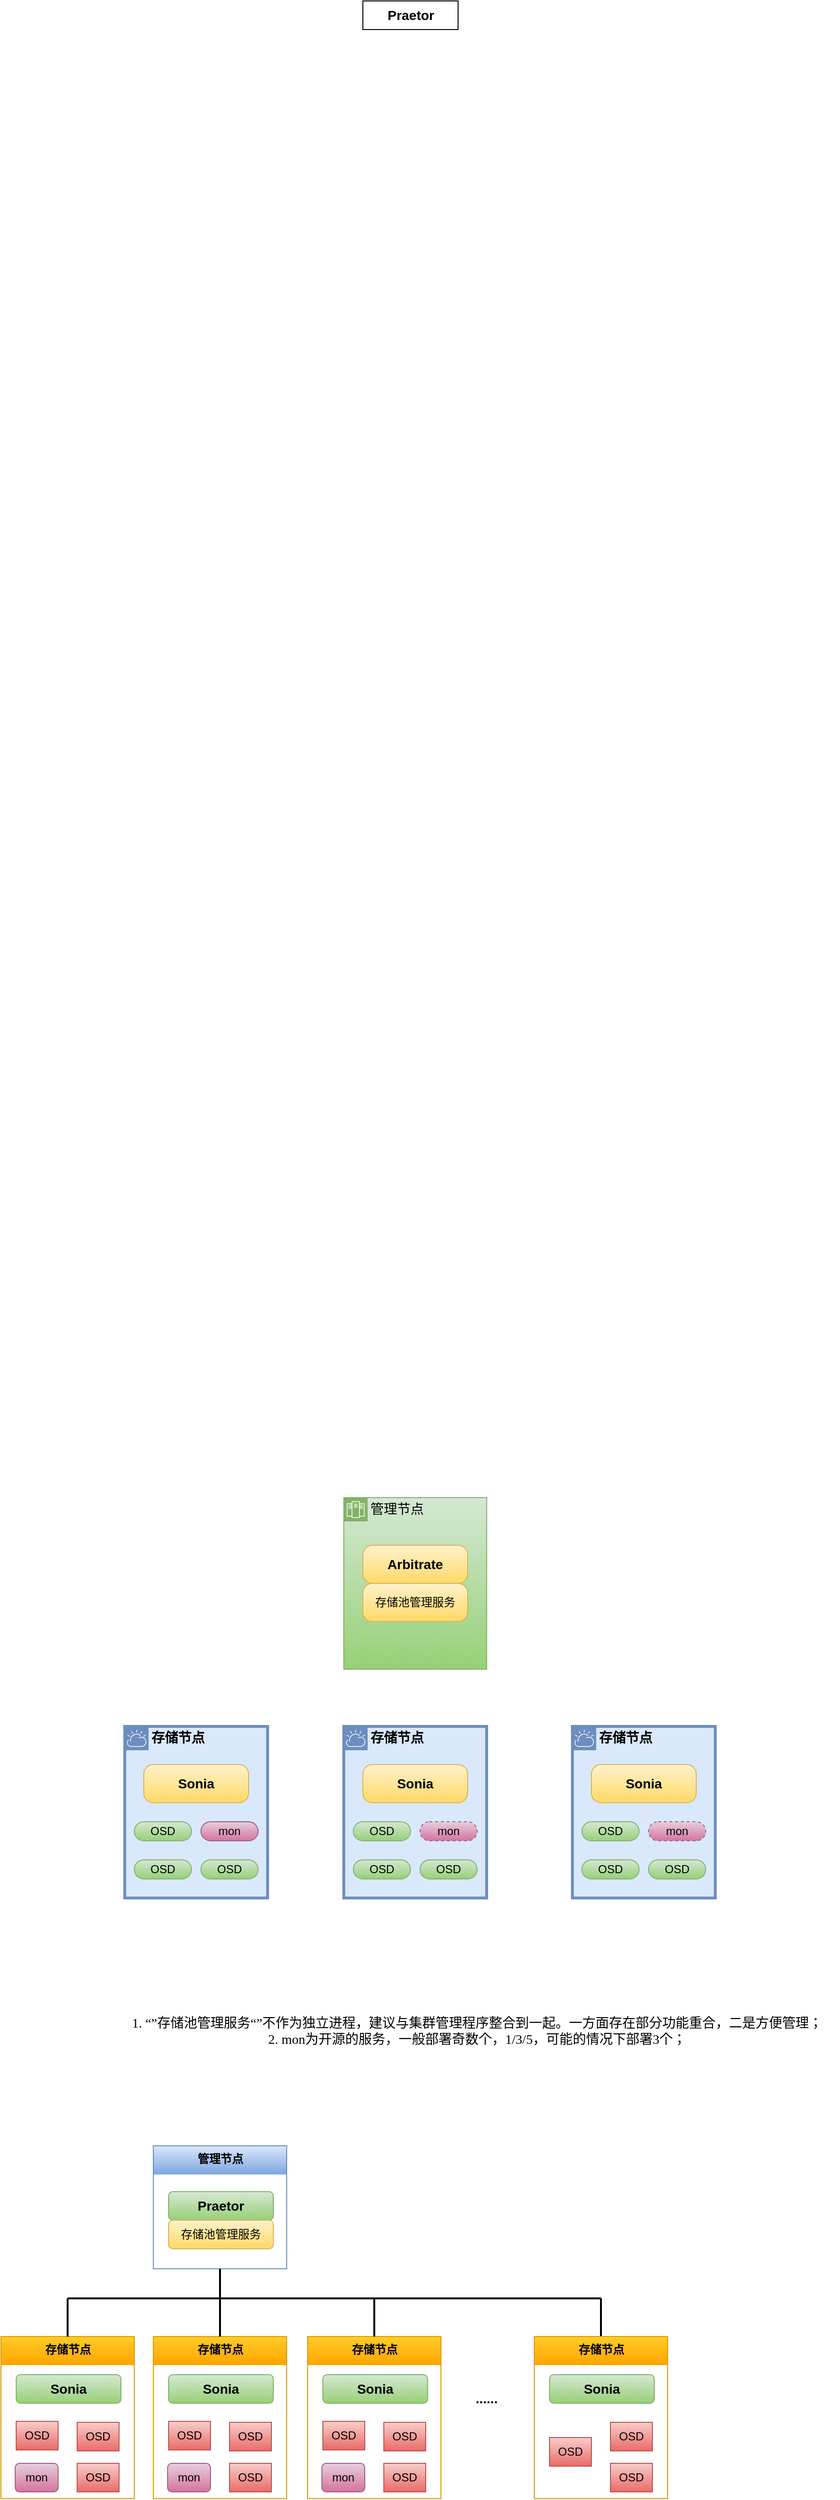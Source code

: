 <mxfile version="17.2.4" type="github">
  <diagram name="Page-1" id="e56a1550-8fbb-45ad-956c-1786394a9013">
    <mxGraphModel dx="1200" dy="699" grid="1" gridSize="10" guides="1" tooltips="1" connect="1" arrows="1" fold="1" page="1" pageScale="1" pageWidth="1100" pageHeight="850" background="none" math="0" shadow="0">
      <root>
        <mxCell id="0" />
        <mxCell id="1" parent="0" />
        <mxCell id="GadBjQE-sX0rK0ryPOzv-15" value="&lt;font style=&quot;font-size: 14px&quot; face=&quot;Times New Roman&quot;&gt;管理节点&lt;/font&gt;" style="shape=mxgraph.ibm.box;prType=zone;fontStyle=0;verticalAlign=top;align=left;spacingLeft=32;spacingTop=4;fillColor=#d5e8d4;rounded=0;whiteSpace=wrap;html=1;strokeColor=#82b366;strokeWidth=1;dashed=0;container=1;spacing=-4;collapsible=0;expand=0;recursiveResize=0;sketch=0;gradientColor=#97d077;" parent="1" vertex="1">
          <mxGeometry x="440" y="1600" width="150" height="180" as="geometry" />
        </mxCell>
        <mxCell id="GadBjQE-sX0rK0ryPOzv-3" value="&lt;font style=&quot;font-size: 14px&quot;&gt;&lt;b&gt;Arbitrate&lt;/b&gt;&lt;/font&gt;" style="html=1;outlineConnect=0;whiteSpace=wrap;fillColor=#fff2cc;shape=mxgraph.archimate3.application;archiType=rounded;sketch=0;strokeColor=#d6b656;gradientColor=#ffd966;" parent="GadBjQE-sX0rK0ryPOzv-15" vertex="1">
          <mxGeometry x="20" y="50" width="110" height="40" as="geometry" />
        </mxCell>
        <mxCell id="GadBjQE-sX0rK0ryPOzv-17" value="存储池管理服务" style="html=1;outlineConnect=0;whiteSpace=wrap;fillColor=#fff2cc;shape=mxgraph.archimate3.application;archiType=rounded;sketch=0;strokeColor=#d6b656;gradientColor=#ffd966;" parent="GadBjQE-sX0rK0ryPOzv-15" vertex="1">
          <mxGeometry x="20" y="90" width="110" height="40" as="geometry" />
        </mxCell>
        <mxCell id="GadBjQE-sX0rK0ryPOzv-21" value="&lt;font style=&quot;font-size: 14px&quot; face=&quot;Times New Roman&quot;&gt;&lt;b&gt;存储节点&lt;/b&gt;&lt;/font&gt;" style="shape=mxgraph.ibm.box;prType=cloud;fontStyle=0;verticalAlign=top;align=left;spacingLeft=32;spacingTop=4;rounded=0;whiteSpace=wrap;html=1;strokeWidth=3;dashed=0;container=1;spacing=-4;collapsible=0;expand=0;recursiveResize=0;sketch=0;shadow=0;fillColor=#dae8fc;strokeColor=#6c8ebf;" parent="1" vertex="1">
          <mxGeometry x="210" y="1840" width="150" height="180" as="geometry" />
        </mxCell>
        <mxCell id="GadBjQE-sX0rK0ryPOzv-22" value="&lt;font style=&quot;font-size: 14px&quot;&gt;&lt;b&gt;Sonia&lt;/b&gt;&lt;/font&gt;" style="html=1;outlineConnect=0;whiteSpace=wrap;shape=mxgraph.archimate3.application;archiType=rounded;sketch=0;fillColor=#fff2cc;strokeColor=#d6b656;gradientColor=#ffd966;" parent="GadBjQE-sX0rK0ryPOzv-21" vertex="1">
          <mxGeometry x="20" y="40" width="110" height="40" as="geometry" />
        </mxCell>
        <mxCell id="GadBjQE-sX0rK0ryPOzv-23" value="OSD" style="html=1;outlineConnect=0;whiteSpace=wrap;shape=mxgraph.archimate3.application;archiType=rounded;sketch=0;fillColor=#d5e8d4;strokeColor=#82b366;gradientColor=#97d077;" parent="GadBjQE-sX0rK0ryPOzv-21" vertex="1">
          <mxGeometry x="10" y="100" width="60" height="20" as="geometry" />
        </mxCell>
        <mxCell id="GadBjQE-sX0rK0ryPOzv-25" value="OSD" style="html=1;outlineConnect=0;whiteSpace=wrap;shape=mxgraph.archimate3.application;archiType=rounded;sketch=0;fillColor=#d5e8d4;strokeColor=#82b366;gradientColor=#97d077;" parent="GadBjQE-sX0rK0ryPOzv-21" vertex="1">
          <mxGeometry x="10" y="140" width="60" height="20" as="geometry" />
        </mxCell>
        <mxCell id="GadBjQE-sX0rK0ryPOzv-27" value="mon" style="html=1;outlineConnect=0;whiteSpace=wrap;shape=mxgraph.archimate3.application;archiType=rounded;sketch=0;fillColor=#e6d0de;strokeColor=#996185;gradientColor=#d5739d;" parent="GadBjQE-sX0rK0ryPOzv-21" vertex="1">
          <mxGeometry x="80" y="100" width="60" height="20" as="geometry" />
        </mxCell>
        <mxCell id="GadBjQE-sX0rK0ryPOzv-28" value="OSD" style="html=1;outlineConnect=0;whiteSpace=wrap;shape=mxgraph.archimate3.application;archiType=rounded;sketch=0;fillColor=#d5e8d4;strokeColor=#82b366;gradientColor=#97d077;" parent="GadBjQE-sX0rK0ryPOzv-21" vertex="1">
          <mxGeometry x="80" y="140" width="60" height="20" as="geometry" />
        </mxCell>
        <mxCell id="GadBjQE-sX0rK0ryPOzv-48" value="&lt;font style=&quot;font-size: 14px&quot; face=&quot;Times New Roman&quot;&gt;&lt;b&gt;存储节点&lt;/b&gt;&lt;/font&gt;" style="shape=mxgraph.ibm.box;prType=cloud;fontStyle=0;verticalAlign=top;align=left;spacingLeft=32;spacingTop=4;rounded=0;whiteSpace=wrap;html=1;strokeWidth=3;dashed=0;container=1;spacing=-4;collapsible=0;expand=0;recursiveResize=0;sketch=0;shadow=0;fillColor=#dae8fc;strokeColor=#6c8ebf;" parent="1" vertex="1">
          <mxGeometry x="440" y="1840" width="150" height="180" as="geometry" />
        </mxCell>
        <mxCell id="GadBjQE-sX0rK0ryPOzv-49" value="&lt;font style=&quot;font-size: 14px&quot;&gt;&lt;b&gt;Sonia&lt;/b&gt;&lt;/font&gt;" style="html=1;outlineConnect=0;whiteSpace=wrap;shape=mxgraph.archimate3.application;archiType=rounded;sketch=0;fillColor=#fff2cc;strokeColor=#d6b656;gradientColor=#ffd966;" parent="GadBjQE-sX0rK0ryPOzv-48" vertex="1">
          <mxGeometry x="20" y="40" width="110" height="40" as="geometry" />
        </mxCell>
        <mxCell id="GadBjQE-sX0rK0ryPOzv-50" value="OSD" style="html=1;outlineConnect=0;whiteSpace=wrap;shape=mxgraph.archimate3.application;archiType=rounded;sketch=0;fillColor=#d5e8d4;strokeColor=#82b366;gradientColor=#97d077;" parent="GadBjQE-sX0rK0ryPOzv-48" vertex="1">
          <mxGeometry x="10" y="100" width="60" height="20" as="geometry" />
        </mxCell>
        <mxCell id="GadBjQE-sX0rK0ryPOzv-51" value="OSD" style="html=1;outlineConnect=0;whiteSpace=wrap;shape=mxgraph.archimate3.application;archiType=rounded;sketch=0;fillColor=#d5e8d4;strokeColor=#82b366;gradientColor=#97d077;" parent="GadBjQE-sX0rK0ryPOzv-48" vertex="1">
          <mxGeometry x="10" y="140" width="60" height="20" as="geometry" />
        </mxCell>
        <mxCell id="GadBjQE-sX0rK0ryPOzv-52" value="mon" style="html=1;outlineConnect=0;whiteSpace=wrap;shape=mxgraph.archimate3.application;archiType=rounded;sketch=0;fillColor=#e6d0de;strokeColor=#996185;gradientColor=#d5739d;dashed=1;" parent="GadBjQE-sX0rK0ryPOzv-48" vertex="1">
          <mxGeometry x="80" y="100" width="60" height="20" as="geometry" />
        </mxCell>
        <mxCell id="GadBjQE-sX0rK0ryPOzv-53" value="OSD" style="html=1;outlineConnect=0;whiteSpace=wrap;shape=mxgraph.archimate3.application;archiType=rounded;sketch=0;fillColor=#d5e8d4;strokeColor=#82b366;gradientColor=#97d077;" parent="GadBjQE-sX0rK0ryPOzv-48" vertex="1">
          <mxGeometry x="80" y="140" width="60" height="20" as="geometry" />
        </mxCell>
        <mxCell id="GadBjQE-sX0rK0ryPOzv-54" value="&lt;font style=&quot;font-size: 14px&quot; face=&quot;Times New Roman&quot;&gt;&lt;b&gt;存储节点&lt;/b&gt;&lt;/font&gt;" style="shape=mxgraph.ibm.box;prType=cloud;fontStyle=0;verticalAlign=top;align=left;spacingLeft=32;spacingTop=4;rounded=0;whiteSpace=wrap;html=1;strokeWidth=3;dashed=0;container=1;spacing=-4;collapsible=0;expand=0;recursiveResize=0;sketch=0;shadow=0;fillColor=#dae8fc;strokeColor=#6c8ebf;" parent="1" vertex="1">
          <mxGeometry x="680" y="1840" width="150" height="180" as="geometry" />
        </mxCell>
        <mxCell id="GadBjQE-sX0rK0ryPOzv-55" value="&lt;font style=&quot;font-size: 14px&quot;&gt;&lt;b&gt;Sonia&lt;/b&gt;&lt;/font&gt;" style="html=1;outlineConnect=0;whiteSpace=wrap;shape=mxgraph.archimate3.application;archiType=rounded;sketch=0;fillColor=#fff2cc;strokeColor=#d6b656;gradientColor=#ffd966;" parent="GadBjQE-sX0rK0ryPOzv-54" vertex="1">
          <mxGeometry x="20" y="40" width="110" height="40" as="geometry" />
        </mxCell>
        <mxCell id="GadBjQE-sX0rK0ryPOzv-56" value="OSD" style="html=1;outlineConnect=0;whiteSpace=wrap;shape=mxgraph.archimate3.application;archiType=rounded;sketch=0;fillColor=#d5e8d4;strokeColor=#82b366;gradientColor=#97d077;" parent="GadBjQE-sX0rK0ryPOzv-54" vertex="1">
          <mxGeometry x="10" y="100" width="60" height="20" as="geometry" />
        </mxCell>
        <mxCell id="GadBjQE-sX0rK0ryPOzv-57" value="OSD" style="html=1;outlineConnect=0;whiteSpace=wrap;shape=mxgraph.archimate3.application;archiType=rounded;sketch=0;fillColor=#d5e8d4;strokeColor=#82b366;gradientColor=#97d077;" parent="GadBjQE-sX0rK0ryPOzv-54" vertex="1">
          <mxGeometry x="10" y="140" width="60" height="20" as="geometry" />
        </mxCell>
        <mxCell id="GadBjQE-sX0rK0ryPOzv-58" value="mon" style="html=1;outlineConnect=0;whiteSpace=wrap;shape=mxgraph.archimate3.application;archiType=rounded;sketch=0;fillColor=#e6d0de;strokeColor=#996185;gradientColor=#d5739d;dashed=1;" parent="GadBjQE-sX0rK0ryPOzv-54" vertex="1">
          <mxGeometry x="80" y="100" width="60" height="20" as="geometry" />
        </mxCell>
        <mxCell id="GadBjQE-sX0rK0ryPOzv-59" value="OSD" style="html=1;outlineConnect=0;whiteSpace=wrap;shape=mxgraph.archimate3.application;archiType=rounded;sketch=0;fillColor=#d5e8d4;strokeColor=#82b366;gradientColor=#97d077;" parent="GadBjQE-sX0rK0ryPOzv-54" vertex="1">
          <mxGeometry x="80" y="140" width="60" height="20" as="geometry" />
        </mxCell>
        <mxCell id="GadBjQE-sX0rK0ryPOzv-60" value="1. “”存储池管理服务“”不作为独立进程，建议与集群管理程序整合到一起。一方面存在部分功能重合，二是方便管理；&lt;br&gt;2. mon为开源的服务，一般部署奇数个，1/3/5，可能的情况下部署3个；" style="text;html=1;strokeColor=none;fillColor=none;align=center;verticalAlign=middle;whiteSpace=wrap;rounded=0;shadow=0;dashed=1;sketch=0;fontFamily=Times New Roman;fontSize=14;" parent="1" vertex="1">
          <mxGeometry x="200" y="2120" width="760" height="80" as="geometry" />
        </mxCell>
        <mxCell id="AsN4AC2DZJ2JoEycZxZ7-23" value="&lt;b style=&quot;font-size: 14px&quot;&gt;Praetor&lt;/b&gt;" style="html=1;align=center;verticalAlign=middle;rotatable=0;" vertex="1" parent="1">
          <mxGeometry width="100" height="30" relative="1" as="geometry">
            <mxPoint x="460" y="30" as="offset" />
          </mxGeometry>
        </mxCell>
        <mxCell id="AsN4AC2DZJ2JoEycZxZ7-72" value="" style="group" vertex="1" connectable="0" parent="1">
          <mxGeometry x="80" y="2280" width="700" height="370" as="geometry" />
        </mxCell>
        <mxCell id="AsN4AC2DZJ2JoEycZxZ7-1" value="管理节点" style="swimlane;fontStyle=1;align=center;verticalAlign=top;childLayout=stackLayout;horizontal=1;startSize=30;horizontalStack=0;resizeParent=1;resizeParentMax=0;resizeLast=0;collapsible=0;marginBottom=0;html=1;rounded=0;arcSize=50;fillColor=#dae8fc;strokeColor=#6c8ebf;gradientColor=#7ea6e0;shadow=0;sketch=0;glass=0;swimlaneLine=0;container=0;" vertex="1" parent="AsN4AC2DZJ2JoEycZxZ7-72">
          <mxGeometry x="160" width="140" height="129" as="geometry" />
        </mxCell>
        <mxCell id="AsN4AC2DZJ2JoEycZxZ7-30" value="&lt;b style=&quot;font-size: 14px&quot;&gt;Praetor&lt;/b&gt;" style="rounded=1;whiteSpace=wrap;html=1;fillColor=#d5e8d4;gradientColor=#97d077;strokeColor=#82b366;" vertex="1" parent="AsN4AC2DZJ2JoEycZxZ7-72">
          <mxGeometry x="176" y="48" width="110" height="30" as="geometry" />
        </mxCell>
        <mxCell id="AsN4AC2DZJ2JoEycZxZ7-31" value="存储池管理服务" style="rounded=1;whiteSpace=wrap;html=1;fillColor=#fff2cc;gradientColor=#ffd966;strokeColor=#d6b656;" vertex="1" parent="AsN4AC2DZJ2JoEycZxZ7-72">
          <mxGeometry x="176" y="78" width="110" height="30" as="geometry" />
        </mxCell>
        <mxCell id="AsN4AC2DZJ2JoEycZxZ7-32" value="存储节点" style="swimlane;fontStyle=1;align=center;verticalAlign=top;childLayout=stackLayout;horizontal=1;startSize=30;horizontalStack=0;resizeParent=1;resizeParentMax=0;resizeLast=0;collapsible=0;marginBottom=0;html=1;rounded=0;arcSize=50;fillColor=#ffcd28;strokeColor=#d79b00;gradientColor=#ffa500;shadow=0;sketch=0;glass=0;swimlaneLine=0;" vertex="1" parent="AsN4AC2DZJ2JoEycZxZ7-72">
          <mxGeometry y="200" width="140" height="170" as="geometry" />
        </mxCell>
        <mxCell id="AsN4AC2DZJ2JoEycZxZ7-33" value="&lt;b style=&quot;font-size: 14px&quot;&gt;Sonia&lt;/b&gt;" style="rounded=1;whiteSpace=wrap;html=1;fillColor=#d5e8d4;gradientColor=#97d077;strokeColor=#82b366;" vertex="1" parent="AsN4AC2DZJ2JoEycZxZ7-72">
          <mxGeometry x="16" y="240" width="110" height="30" as="geometry" />
        </mxCell>
        <mxCell id="AsN4AC2DZJ2JoEycZxZ7-34" value="OSD" style="rounded=1;whiteSpace=wrap;html=1;fillColor=#f8cecc;gradientColor=#ea6b66;strokeColor=#b85450;arcSize=0;" vertex="1" parent="AsN4AC2DZJ2JoEycZxZ7-72">
          <mxGeometry x="16" y="289" width="44" height="30" as="geometry" />
        </mxCell>
        <mxCell id="AsN4AC2DZJ2JoEycZxZ7-37" value="mon" style="rounded=1;whiteSpace=wrap;html=1;fillColor=#e6d0de;gradientColor=#d5739d;strokeColor=#996185;" vertex="1" parent="AsN4AC2DZJ2JoEycZxZ7-72">
          <mxGeometry x="15" y="333" width="45" height="30" as="geometry" />
        </mxCell>
        <mxCell id="AsN4AC2DZJ2JoEycZxZ7-39" value="OSD" style="rounded=1;whiteSpace=wrap;html=1;fillColor=#f8cecc;gradientColor=#ea6b66;strokeColor=#b85450;arcSize=0;" vertex="1" parent="AsN4AC2DZJ2JoEycZxZ7-72">
          <mxGeometry x="80" y="290" width="44" height="30" as="geometry" />
        </mxCell>
        <mxCell id="AsN4AC2DZJ2JoEycZxZ7-40" value="OSD" style="rounded=1;whiteSpace=wrap;html=1;fillColor=#f8cecc;gradientColor=#ea6b66;strokeColor=#b85450;arcSize=0;" vertex="1" parent="AsN4AC2DZJ2JoEycZxZ7-72">
          <mxGeometry x="80" y="333" width="44" height="30" as="geometry" />
        </mxCell>
        <mxCell id="AsN4AC2DZJ2JoEycZxZ7-41" value="存储节点" style="swimlane;fontStyle=1;align=center;verticalAlign=top;childLayout=stackLayout;horizontal=1;startSize=30;horizontalStack=0;resizeParent=1;resizeParentMax=0;resizeLast=0;collapsible=0;marginBottom=0;html=1;rounded=0;arcSize=50;fillColor=#ffcd28;strokeColor=#d79b00;gradientColor=#ffa500;shadow=0;sketch=0;glass=0;swimlaneLine=0;" vertex="1" parent="AsN4AC2DZJ2JoEycZxZ7-72">
          <mxGeometry x="160" y="200" width="140" height="170" as="geometry" />
        </mxCell>
        <mxCell id="AsN4AC2DZJ2JoEycZxZ7-42" value="&lt;b style=&quot;font-size: 14px&quot;&gt;Sonia&lt;/b&gt;" style="rounded=1;whiteSpace=wrap;html=1;fillColor=#d5e8d4;gradientColor=#97d077;strokeColor=#82b366;" vertex="1" parent="AsN4AC2DZJ2JoEycZxZ7-72">
          <mxGeometry x="176" y="240" width="110" height="30" as="geometry" />
        </mxCell>
        <mxCell id="AsN4AC2DZJ2JoEycZxZ7-43" value="OSD" style="rounded=1;whiteSpace=wrap;html=1;fillColor=#f8cecc;gradientColor=#ea6b66;strokeColor=#b85450;arcSize=0;" vertex="1" parent="AsN4AC2DZJ2JoEycZxZ7-72">
          <mxGeometry x="176" y="289" width="44" height="30" as="geometry" />
        </mxCell>
        <mxCell id="AsN4AC2DZJ2JoEycZxZ7-44" value="mon" style="rounded=1;whiteSpace=wrap;html=1;fillColor=#e6d0de;gradientColor=#d5739d;strokeColor=#996185;" vertex="1" parent="AsN4AC2DZJ2JoEycZxZ7-72">
          <mxGeometry x="175" y="333" width="45" height="30" as="geometry" />
        </mxCell>
        <mxCell id="AsN4AC2DZJ2JoEycZxZ7-45" value="OSD" style="rounded=1;whiteSpace=wrap;html=1;fillColor=#f8cecc;gradientColor=#ea6b66;strokeColor=#b85450;arcSize=0;" vertex="1" parent="AsN4AC2DZJ2JoEycZxZ7-72">
          <mxGeometry x="240" y="290" width="44" height="30" as="geometry" />
        </mxCell>
        <mxCell id="AsN4AC2DZJ2JoEycZxZ7-46" value="OSD" style="rounded=1;whiteSpace=wrap;html=1;fillColor=#f8cecc;gradientColor=#ea6b66;strokeColor=#b85450;arcSize=0;" vertex="1" parent="AsN4AC2DZJ2JoEycZxZ7-72">
          <mxGeometry x="240" y="333" width="44" height="30" as="geometry" />
        </mxCell>
        <mxCell id="AsN4AC2DZJ2JoEycZxZ7-47" value="存储节点" style="swimlane;fontStyle=1;align=center;verticalAlign=top;childLayout=stackLayout;horizontal=1;startSize=30;horizontalStack=0;resizeParent=1;resizeParentMax=0;resizeLast=0;collapsible=0;marginBottom=0;html=1;rounded=0;arcSize=50;fillColor=#ffcd28;strokeColor=#d79b00;gradientColor=#ffa500;shadow=0;sketch=0;glass=0;swimlaneLine=0;" vertex="1" parent="AsN4AC2DZJ2JoEycZxZ7-72">
          <mxGeometry x="322" y="200" width="140" height="170" as="geometry" />
        </mxCell>
        <mxCell id="AsN4AC2DZJ2JoEycZxZ7-48" value="&lt;b style=&quot;font-size: 14px&quot;&gt;Sonia&lt;/b&gt;" style="rounded=1;whiteSpace=wrap;html=1;fillColor=#d5e8d4;gradientColor=#97d077;strokeColor=#82b366;" vertex="1" parent="AsN4AC2DZJ2JoEycZxZ7-72">
          <mxGeometry x="338" y="240" width="110" height="30" as="geometry" />
        </mxCell>
        <mxCell id="AsN4AC2DZJ2JoEycZxZ7-49" value="OSD" style="rounded=1;whiteSpace=wrap;html=1;fillColor=#f8cecc;gradientColor=#ea6b66;strokeColor=#b85450;arcSize=0;" vertex="1" parent="AsN4AC2DZJ2JoEycZxZ7-72">
          <mxGeometry x="338" y="289" width="44" height="30" as="geometry" />
        </mxCell>
        <mxCell id="AsN4AC2DZJ2JoEycZxZ7-50" value="mon" style="rounded=1;whiteSpace=wrap;html=1;fillColor=#e6d0de;gradientColor=#d5739d;strokeColor=#996185;" vertex="1" parent="AsN4AC2DZJ2JoEycZxZ7-72">
          <mxGeometry x="337" y="333" width="45" height="30" as="geometry" />
        </mxCell>
        <mxCell id="AsN4AC2DZJ2JoEycZxZ7-51" value="OSD" style="rounded=1;whiteSpace=wrap;html=1;fillColor=#f8cecc;gradientColor=#ea6b66;strokeColor=#b85450;arcSize=0;" vertex="1" parent="AsN4AC2DZJ2JoEycZxZ7-72">
          <mxGeometry x="402" y="290" width="44" height="30" as="geometry" />
        </mxCell>
        <mxCell id="AsN4AC2DZJ2JoEycZxZ7-52" value="OSD" style="rounded=1;whiteSpace=wrap;html=1;fillColor=#f8cecc;gradientColor=#ea6b66;strokeColor=#b85450;arcSize=0;" vertex="1" parent="AsN4AC2DZJ2JoEycZxZ7-72">
          <mxGeometry x="402" y="333" width="44" height="30" as="geometry" />
        </mxCell>
        <mxCell id="AsN4AC2DZJ2JoEycZxZ7-59" value="" style="endArrow=none;html=1;rounded=0;strokeWidth=2;" edge="1" parent="AsN4AC2DZJ2JoEycZxZ7-72">
          <mxGeometry width="50" height="50" relative="1" as="geometry">
            <mxPoint x="70" y="160" as="sourcePoint" />
            <mxPoint x="630" y="160" as="targetPoint" />
          </mxGeometry>
        </mxCell>
        <mxCell id="AsN4AC2DZJ2JoEycZxZ7-60" value="" style="endArrow=none;html=1;rounded=0;strokeWidth=2;exitX=0.5;exitY=0;exitDx=0;exitDy=0;" edge="1" parent="AsN4AC2DZJ2JoEycZxZ7-72" source="AsN4AC2DZJ2JoEycZxZ7-32">
          <mxGeometry width="50" height="50" relative="1" as="geometry">
            <mxPoint x="-90" y="410" as="sourcePoint" />
            <mxPoint x="70" y="160" as="targetPoint" />
          </mxGeometry>
        </mxCell>
        <mxCell id="AsN4AC2DZJ2JoEycZxZ7-61" value="" style="endArrow=none;html=1;rounded=0;strokeWidth=2;entryX=0.5;entryY=1;entryDx=0;entryDy=0;exitX=0.5;exitY=0;exitDx=0;exitDy=0;" edge="1" parent="AsN4AC2DZJ2JoEycZxZ7-72" source="AsN4AC2DZJ2JoEycZxZ7-41" target="AsN4AC2DZJ2JoEycZxZ7-1">
          <mxGeometry width="50" height="50" relative="1" as="geometry">
            <mxPoint x="-110" y="240" as="sourcePoint" />
            <mxPoint x="-60" y="190" as="targetPoint" />
          </mxGeometry>
        </mxCell>
        <mxCell id="AsN4AC2DZJ2JoEycZxZ7-62" value="" style="endArrow=none;html=1;rounded=0;strokeWidth=2;entryX=0.5;entryY=0;entryDx=0;entryDy=0;" edge="1" parent="AsN4AC2DZJ2JoEycZxZ7-72" target="AsN4AC2DZJ2JoEycZxZ7-47">
          <mxGeometry width="50" height="50" relative="1" as="geometry">
            <mxPoint x="392" y="160" as="sourcePoint" />
            <mxPoint x="660" y="250" as="targetPoint" />
          </mxGeometry>
        </mxCell>
        <mxCell id="AsN4AC2DZJ2JoEycZxZ7-63" value="&lt;font style=&quot;font-size: 14px&quot;&gt;&lt;b&gt;......&lt;/b&gt;&lt;/font&gt;" style="text;html=1;strokeColor=none;fillColor=none;align=center;verticalAlign=middle;whiteSpace=wrap;rounded=0;shadow=0;glass=0;sketch=0;" vertex="1" parent="AsN4AC2DZJ2JoEycZxZ7-72">
          <mxGeometry x="480" y="250" width="60" height="30" as="geometry" />
        </mxCell>
        <mxCell id="AsN4AC2DZJ2JoEycZxZ7-64" value="" style="endArrow=none;html=1;rounded=0;fontSize=14;strokeWidth=2;exitX=0.5;exitY=0;exitDx=0;exitDy=0;" edge="1" parent="AsN4AC2DZJ2JoEycZxZ7-72" source="AsN4AC2DZJ2JoEycZxZ7-65">
          <mxGeometry width="50" height="50" relative="1" as="geometry">
            <mxPoint x="770" y="90" as="sourcePoint" />
            <mxPoint x="630" y="160" as="targetPoint" />
          </mxGeometry>
        </mxCell>
        <mxCell id="AsN4AC2DZJ2JoEycZxZ7-65" value="存储节点" style="swimlane;fontStyle=1;align=center;verticalAlign=top;childLayout=stackLayout;horizontal=1;startSize=30;horizontalStack=0;resizeParent=1;resizeParentMax=0;resizeLast=0;collapsible=0;marginBottom=0;html=1;rounded=0;arcSize=50;fillColor=#ffcd28;strokeColor=#d79b00;gradientColor=#ffa500;shadow=0;sketch=0;glass=0;swimlaneLine=0;" vertex="1" parent="AsN4AC2DZJ2JoEycZxZ7-72">
          <mxGeometry x="560" y="200" width="140" height="170" as="geometry" />
        </mxCell>
        <mxCell id="AsN4AC2DZJ2JoEycZxZ7-66" value="&lt;b style=&quot;font-size: 14px&quot;&gt;Sonia&lt;/b&gt;" style="rounded=1;whiteSpace=wrap;html=1;fillColor=#d5e8d4;gradientColor=#97d077;strokeColor=#82b366;" vertex="1" parent="AsN4AC2DZJ2JoEycZxZ7-72">
          <mxGeometry x="576" y="240" width="110" height="30" as="geometry" />
        </mxCell>
        <mxCell id="AsN4AC2DZJ2JoEycZxZ7-67" value="OSD" style="rounded=1;whiteSpace=wrap;html=1;fillColor=#f8cecc;gradientColor=#ea6b66;strokeColor=#b85450;arcSize=0;" vertex="1" parent="AsN4AC2DZJ2JoEycZxZ7-72">
          <mxGeometry x="576" y="306" width="44" height="30" as="geometry" />
        </mxCell>
        <mxCell id="AsN4AC2DZJ2JoEycZxZ7-69" value="OSD" style="rounded=1;whiteSpace=wrap;html=1;fillColor=#f8cecc;gradientColor=#ea6b66;strokeColor=#b85450;arcSize=0;" vertex="1" parent="AsN4AC2DZJ2JoEycZxZ7-72">
          <mxGeometry x="640" y="290" width="44" height="30" as="geometry" />
        </mxCell>
        <mxCell id="AsN4AC2DZJ2JoEycZxZ7-70" value="OSD" style="rounded=1;whiteSpace=wrap;html=1;fillColor=#f8cecc;gradientColor=#ea6b66;strokeColor=#b85450;arcSize=0;" vertex="1" parent="AsN4AC2DZJ2JoEycZxZ7-72">
          <mxGeometry x="640" y="333" width="44" height="30" as="geometry" />
        </mxCell>
      </root>
    </mxGraphModel>
  </diagram>
</mxfile>
